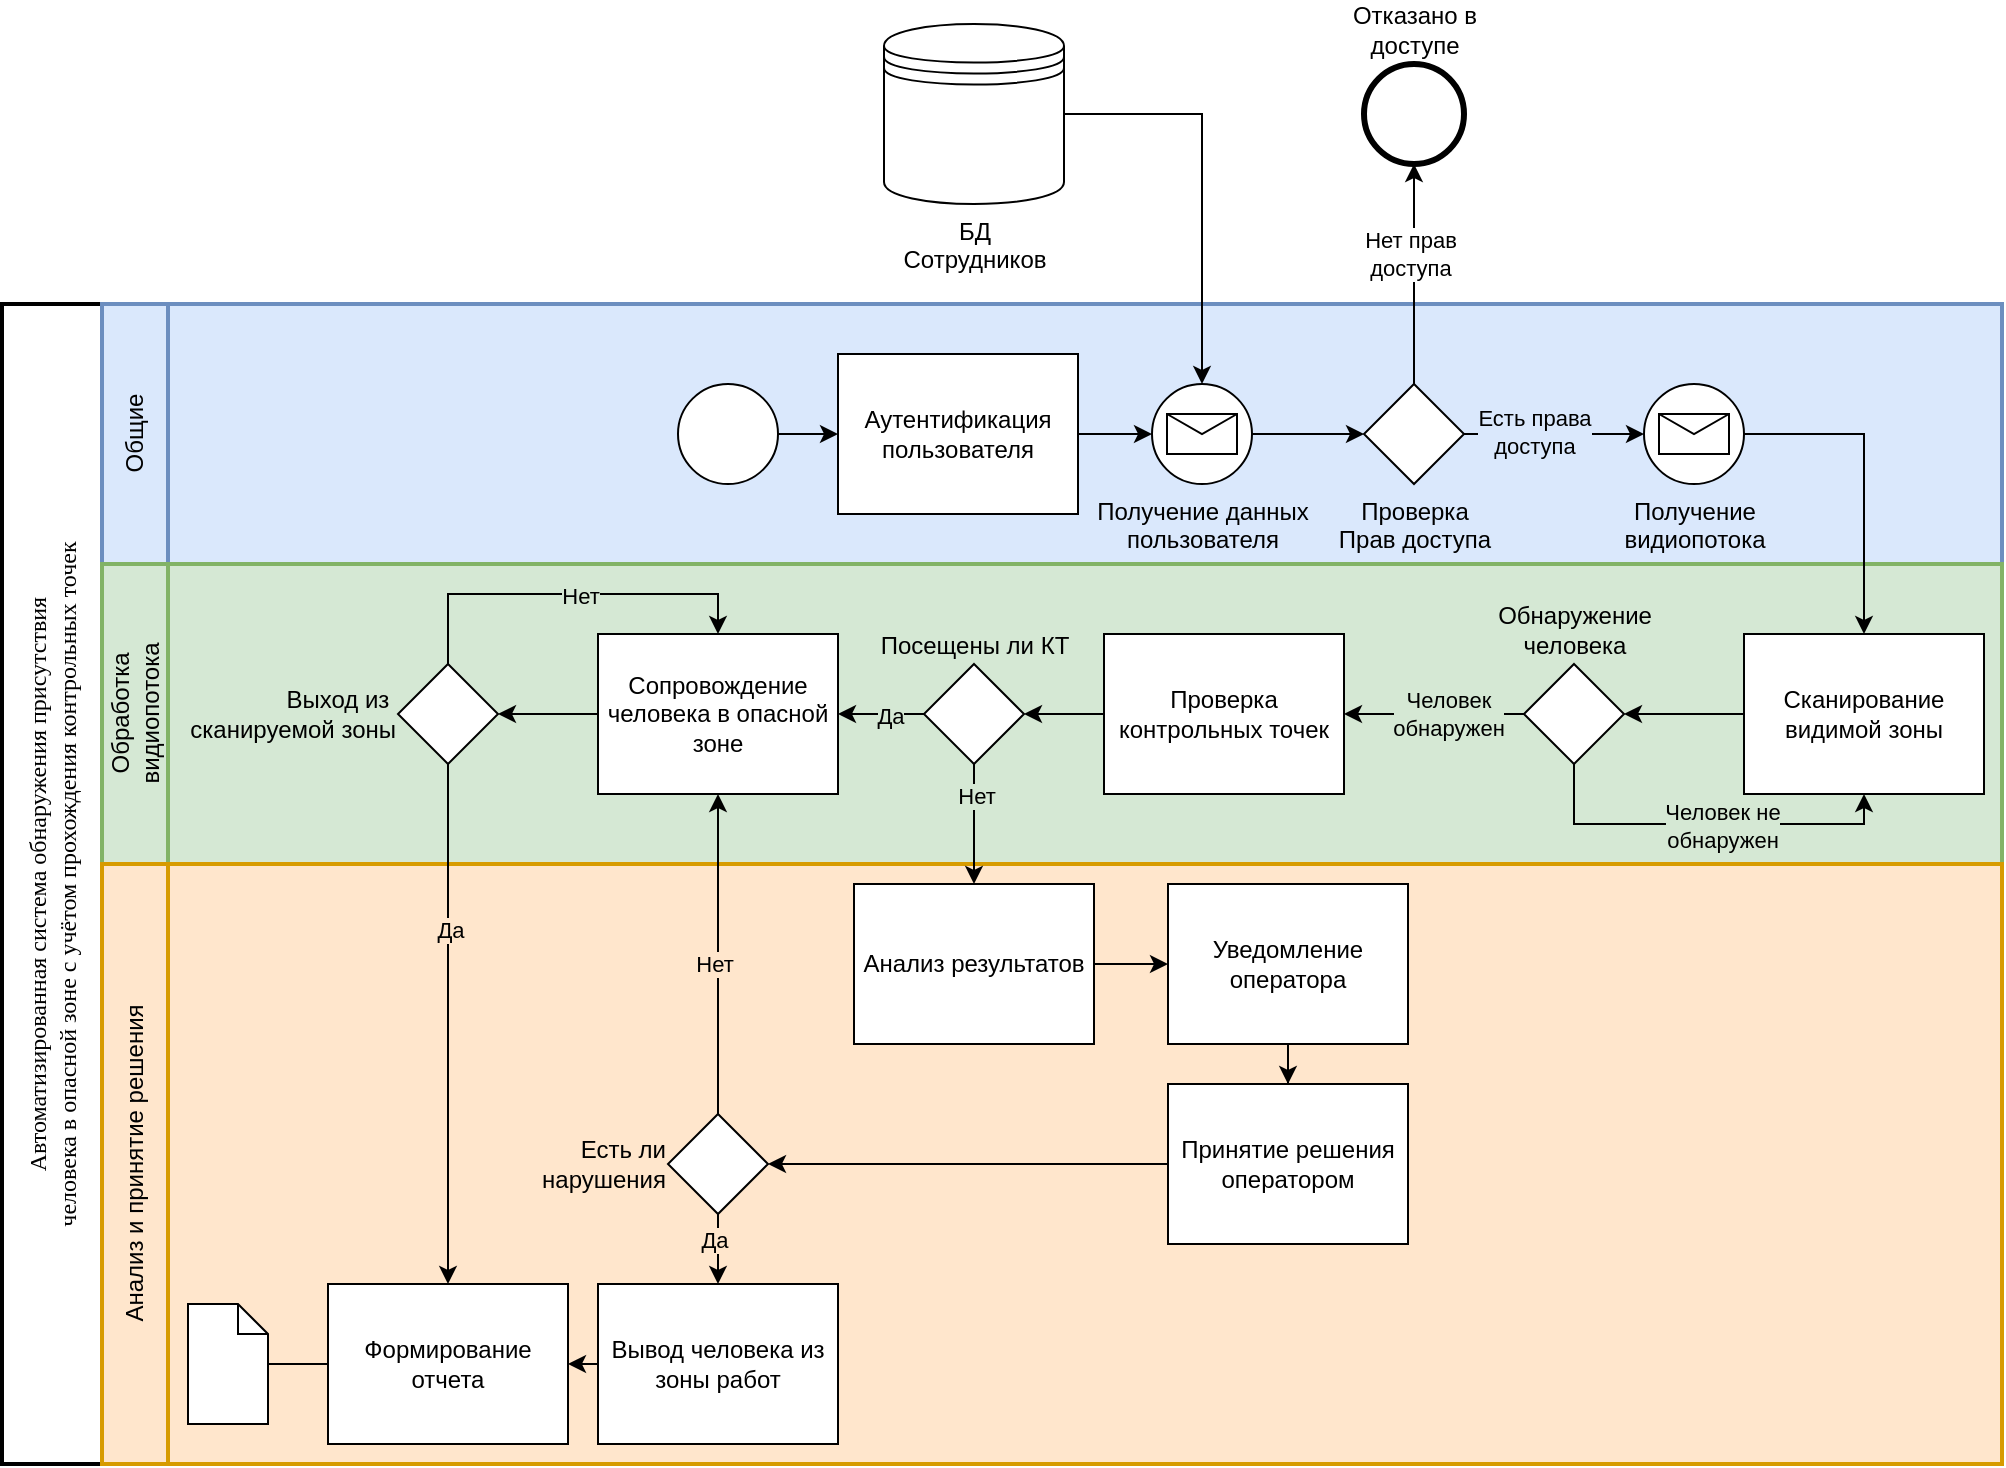 <mxfile version="26.1.1">
  <diagram name="Страница — 1" id="LbkgBgplBeoE2gLHZYDo">
    <mxGraphModel dx="1050" dy="1790" grid="1" gridSize="10" guides="1" tooltips="1" connect="1" arrows="1" fold="1" page="1" pageScale="1" pageWidth="827" pageHeight="1169" math="0" shadow="0">
      <root>
        <mxCell id="0" />
        <mxCell id="1" parent="0" />
        <mxCell id="i0CUWE8irL7tC8bBNl_r-1" value="&lt;span style=&quot;font-family: &amp;quot;Times New Roman&amp;quot;, serif;&quot;&gt;&lt;font&gt;Автоматизированная система обнаружения присутствия&lt;br&gt;человека в опасной зоне с учётом прохождения контрольных точек&lt;br&gt;&lt;/font&gt;&lt;/span&gt;" style="swimlane;html=1;startSize=50;fontStyle=0;collapsible=0;horizontal=0;swimlaneLine=1;swimlaneFillColor=#ffffff;strokeWidth=2;whiteSpace=wrap;" parent="1" vertex="1">
          <mxGeometry x="37" y="20" width="1000" height="580" as="geometry" />
        </mxCell>
        <mxCell id="i0CUWE8irL7tC8bBNl_r-3" value="Общие" style="swimlane;html=1;startSize=33;fontStyle=0;collapsible=0;horizontal=0;swimlaneLine=1;swimlaneFillColor=#DAE8FC;strokeWidth=2;whiteSpace=wrap;fillColor=#dae8fc;strokeColor=#6c8ebf;" parent="i0CUWE8irL7tC8bBNl_r-1" vertex="1">
          <mxGeometry x="50" width="950" height="130" as="geometry" />
        </mxCell>
        <mxCell id="i0CUWE8irL7tC8bBNl_r-9" value="Обработка&lt;div&gt;видиопотока&lt;/div&gt;" style="swimlane;html=1;startSize=33;fontStyle=0;collapsible=0;horizontal=0;swimlaneLine=1;swimlaneFillColor=#D5E8D4;strokeWidth=2;whiteSpace=wrap;fillColor=#d5e8d4;strokeColor=#82b366;" parent="i0CUWE8irL7tC8bBNl_r-1" vertex="1">
          <mxGeometry x="50" y="130" width="950" height="150" as="geometry" />
        </mxCell>
        <mxCell id="i0CUWE8irL7tC8bBNl_r-62" style="edgeStyle=orthogonalEdgeStyle;rounded=0;orthogonalLoop=1;jettySize=auto;html=1;exitX=0;exitY=0.5;exitDx=0;exitDy=0;exitPerimeter=0;entryX=1;entryY=0.5;entryDx=0;entryDy=0;entryPerimeter=0;" parent="i0CUWE8irL7tC8bBNl_r-9" source="i0CUWE8irL7tC8bBNl_r-5" target="i0CUWE8irL7tC8bBNl_r-61" edge="1">
          <mxGeometry relative="1" as="geometry" />
        </mxCell>
        <mxCell id="i0CUWE8irL7tC8bBNl_r-66" style="edgeStyle=orthogonalEdgeStyle;rounded=0;orthogonalLoop=1;jettySize=auto;html=1;exitX=0;exitY=0.5;exitDx=0;exitDy=0;exitPerimeter=0;entryX=1;entryY=0.5;entryDx=0;entryDy=0;entryPerimeter=0;" parent="i0CUWE8irL7tC8bBNl_r-9" source="i0CUWE8irL7tC8bBNl_r-61" target="i0CUWE8irL7tC8bBNl_r-65" edge="1">
          <mxGeometry relative="1" as="geometry" />
        </mxCell>
        <mxCell id="i0CUWE8irL7tC8bBNl_r-67" value="Человек&lt;div&gt;обнаружен&lt;/div&gt;" style="edgeLabel;html=1;align=center;verticalAlign=middle;resizable=0;points=[];labelBackgroundColor=#D5E8D4;" parent="i0CUWE8irL7tC8bBNl_r-66" vertex="1" connectable="0">
          <mxGeometry x="-0.153" relative="1" as="geometry">
            <mxPoint as="offset" />
          </mxGeometry>
        </mxCell>
        <mxCell id="i0CUWE8irL7tC8bBNl_r-69" style="edgeStyle=orthogonalEdgeStyle;rounded=0;orthogonalLoop=1;jettySize=auto;html=1;exitX=0;exitY=0.5;exitDx=0;exitDy=0;exitPerimeter=0;entryX=1;entryY=0.5;entryDx=0;entryDy=0;entryPerimeter=0;" parent="i0CUWE8irL7tC8bBNl_r-9" source="i0CUWE8irL7tC8bBNl_r-65" target="i0CUWE8irL7tC8bBNl_r-68" edge="1">
          <mxGeometry relative="1" as="geometry" />
        </mxCell>
        <mxCell id="i0CUWE8irL7tC8bBNl_r-25" style="edgeStyle=orthogonalEdgeStyle;rounded=0;orthogonalLoop=1;jettySize=auto;html=1;exitX=1;exitY=0.5;exitDx=0;exitDy=0;exitPerimeter=0;entryX=0.5;entryY=0;entryDx=0;entryDy=0;entryPerimeter=0;" parent="i0CUWE8irL7tC8bBNl_r-9" source="i0CUWE8irL7tC8bBNl_r-11" target="i0CUWE8irL7tC8bBNl_r-5" edge="1">
          <mxGeometry relative="1" as="geometry" />
        </mxCell>
        <mxCell id="i0CUWE8irL7tC8bBNl_r-24" style="edgeStyle=orthogonalEdgeStyle;rounded=0;orthogonalLoop=1;jettySize=auto;html=1;exitX=1;exitY=0.5;exitDx=0;exitDy=0;exitPerimeter=0;entryX=0;entryY=0.5;entryDx=0;entryDy=0;entryPerimeter=0;" parent="i0CUWE8irL7tC8bBNl_r-9" source="i0CUWE8irL7tC8bBNl_r-22" target="i0CUWE8irL7tC8bBNl_r-11" edge="1">
          <mxGeometry relative="1" as="geometry" />
        </mxCell>
        <mxCell id="i0CUWE8irL7tC8bBNl_r-29" value="Есть права&lt;div&gt;доступа&lt;/div&gt;" style="edgeLabel;html=1;align=center;verticalAlign=middle;resizable=0;points=[];labelBackgroundColor=#DAE8FC;" parent="i0CUWE8irL7tC8bBNl_r-24" vertex="1" connectable="0">
          <mxGeometry x="-0.22" y="1" relative="1" as="geometry">
            <mxPoint as="offset" />
          </mxGeometry>
        </mxCell>
        <mxCell id="i0CUWE8irL7tC8bBNl_r-23" style="edgeStyle=orthogonalEdgeStyle;rounded=0;orthogonalLoop=1;jettySize=auto;html=1;exitX=1;exitY=0.5;exitDx=0;exitDy=0;exitPerimeter=0;entryX=0;entryY=0.5;entryDx=0;entryDy=0;entryPerimeter=0;" parent="i0CUWE8irL7tC8bBNl_r-9" source="i0CUWE8irL7tC8bBNl_r-19" target="i0CUWE8irL7tC8bBNl_r-22" edge="1">
          <mxGeometry relative="1" as="geometry" />
        </mxCell>
        <mxCell id="i0CUWE8irL7tC8bBNl_r-20" style="edgeStyle=orthogonalEdgeStyle;rounded=0;orthogonalLoop=1;jettySize=auto;html=1;entryX=0;entryY=0.5;entryDx=0;entryDy=0;entryPerimeter=0;" parent="i0CUWE8irL7tC8bBNl_r-9" source="i0CUWE8irL7tC8bBNl_r-13" target="i0CUWE8irL7tC8bBNl_r-19" edge="1">
          <mxGeometry relative="1" as="geometry" />
        </mxCell>
        <mxCell id="i0CUWE8irL7tC8bBNl_r-16" style="edgeStyle=orthogonalEdgeStyle;rounded=0;orthogonalLoop=1;jettySize=auto;html=1;entryX=0;entryY=0.5;entryDx=0;entryDy=0;entryPerimeter=0;" parent="i0CUWE8irL7tC8bBNl_r-9" source="i0CUWE8irL7tC8bBNl_r-10" target="i0CUWE8irL7tC8bBNl_r-13" edge="1">
          <mxGeometry relative="1" as="geometry" />
        </mxCell>
        <mxCell id="i0CUWE8irL7tC8bBNl_r-70" style="edgeStyle=orthogonalEdgeStyle;rounded=0;orthogonalLoop=1;jettySize=auto;html=1;entryX=0.5;entryY=1;entryDx=0;entryDy=0;entryPerimeter=0;exitX=0.5;exitY=1;exitDx=0;exitDy=0;exitPerimeter=0;" parent="i0CUWE8irL7tC8bBNl_r-9" source="i0CUWE8irL7tC8bBNl_r-61" target="i0CUWE8irL7tC8bBNl_r-5" edge="1">
          <mxGeometry relative="1" as="geometry">
            <Array as="points">
              <mxPoint x="751" y="130" />
              <mxPoint x="896" y="130" />
            </Array>
          </mxGeometry>
        </mxCell>
        <mxCell id="i0CUWE8irL7tC8bBNl_r-71" value="Человек не&lt;div&gt;обнаружен&lt;/div&gt;" style="edgeLabel;html=1;align=center;verticalAlign=middle;resizable=0;points=[];labelBackgroundColor=#D5E8D4;" parent="i0CUWE8irL7tC8bBNl_r-70" vertex="1" connectable="0">
          <mxGeometry x="0.096" y="-1" relative="1" as="geometry">
            <mxPoint as="offset" />
          </mxGeometry>
        </mxCell>
        <mxCell id="i0CUWE8irL7tC8bBNl_r-75" style="edgeStyle=orthogonalEdgeStyle;rounded=0;orthogonalLoop=1;jettySize=auto;html=1;entryX=1;entryY=0.5;entryDx=0;entryDy=0;entryPerimeter=0;" parent="i0CUWE8irL7tC8bBNl_r-9" source="i0CUWE8irL7tC8bBNl_r-68" target="i0CUWE8irL7tC8bBNl_r-74" edge="1">
          <mxGeometry relative="1" as="geometry" />
        </mxCell>
        <mxCell id="i0CUWE8irL7tC8bBNl_r-76" value="Да" style="edgeLabel;html=1;align=center;verticalAlign=middle;resizable=0;points=[];labelBackgroundColor=#D5E8D4;" parent="i0CUWE8irL7tC8bBNl_r-75" vertex="1" connectable="0">
          <mxGeometry x="-0.176" y="1" relative="1" as="geometry">
            <mxPoint as="offset" />
          </mxGeometry>
        </mxCell>
        <mxCell id="i0CUWE8irL7tC8bBNl_r-78" style="edgeStyle=orthogonalEdgeStyle;rounded=0;orthogonalLoop=1;jettySize=auto;html=1;exitX=0;exitY=0.5;exitDx=0;exitDy=0;exitPerimeter=0;entryX=1;entryY=0.5;entryDx=0;entryDy=0;entryPerimeter=0;" parent="i0CUWE8irL7tC8bBNl_r-9" source="i0CUWE8irL7tC8bBNl_r-74" target="i0CUWE8irL7tC8bBNl_r-77" edge="1">
          <mxGeometry relative="1" as="geometry" />
        </mxCell>
        <mxCell id="i0CUWE8irL7tC8bBNl_r-79" style="edgeStyle=orthogonalEdgeStyle;rounded=0;orthogonalLoop=1;jettySize=auto;html=1;entryX=0.5;entryY=0;entryDx=0;entryDy=0;entryPerimeter=0;exitX=0.5;exitY=0;exitDx=0;exitDy=0;exitPerimeter=0;" parent="i0CUWE8irL7tC8bBNl_r-9" source="i0CUWE8irL7tC8bBNl_r-77" target="i0CUWE8irL7tC8bBNl_r-74" edge="1">
          <mxGeometry relative="1" as="geometry" />
        </mxCell>
        <mxCell id="i0CUWE8irL7tC8bBNl_r-80" value="Нет" style="edgeLabel;html=1;align=center;verticalAlign=middle;resizable=0;points=[];labelBackgroundColor=#D5E8D4;" parent="i0CUWE8irL7tC8bBNl_r-79" vertex="1" connectable="0">
          <mxGeometry x="0.063" y="-1" relative="1" as="geometry">
            <mxPoint as="offset" />
          </mxGeometry>
        </mxCell>
        <mxCell id="i0CUWE8irL7tC8bBNl_r-77" value="Выход из&amp;nbsp;&lt;div&gt;сканируемой зоны&lt;/div&gt;" style="points=[[0.25,0.25,0],[0.5,0,0],[0.75,0.25,0],[1,0.5,0],[0.75,0.75,0],[0.5,1,0],[0.25,0.75,0],[0,0.5,0]];shape=mxgraph.bpmn.gateway2;html=1;verticalLabelPosition=middle;labelBackgroundColor=#D5E8D4;verticalAlign=middle;align=right;perimeter=rhombusPerimeter;outlineConnect=0;outline=none;symbol=none;labelPosition=left;" parent="i0CUWE8irL7tC8bBNl_r-9" vertex="1">
          <mxGeometry x="148" y="50" width="50" height="50" as="geometry" />
        </mxCell>
        <mxCell id="i0CUWE8irL7tC8bBNl_r-74" value="Сопровождение человека в опасной зоне" style="points=[[0.25,0,0],[0.5,0,0],[0.75,0,0],[1,0.25,0],[1,0.5,0],[1,0.75,0],[0.75,1,0],[0.5,1,0],[0.25,1,0],[0,0.75,0],[0,0.5,0],[0,0.25,0]];shape=mxgraph.bpmn.task2;whiteSpace=wrap;rectStyle=rounded;size=10;html=1;container=1;expand=0;collapsible=0;taskMarker=abstract;" parent="i0CUWE8irL7tC8bBNl_r-9" vertex="1">
          <mxGeometry x="248" y="35" width="120" height="80" as="geometry" />
        </mxCell>
        <mxCell id="i0CUWE8irL7tC8bBNl_r-10" value="" style="points=[[0.145,0.145,0],[0.5,0,0],[0.855,0.145,0],[1,0.5,0],[0.855,0.855,0],[0.5,1,0],[0.145,0.855,0],[0,0.5,0]];shape=mxgraph.bpmn.event;html=1;verticalLabelPosition=bottom;labelBackgroundColor=#ffffff;verticalAlign=top;align=center;perimeter=ellipsePerimeter;outlineConnect=0;aspect=fixed;outline=standard;symbol=general;" parent="i0CUWE8irL7tC8bBNl_r-9" vertex="1">
          <mxGeometry x="288" y="-90" width="50" height="50" as="geometry" />
        </mxCell>
        <mxCell id="i0CUWE8irL7tC8bBNl_r-13" value="Аутентификация пользователя" style="points=[[0.25,0,0],[0.5,0,0],[0.75,0,0],[1,0.25,0],[1,0.5,0],[1,0.75,0],[0.75,1,0],[0.5,1,0],[0.25,1,0],[0,0.75,0],[0,0.5,0],[0,0.25,0]];shape=mxgraph.bpmn.task2;whiteSpace=wrap;rectStyle=rounded;size=10;html=1;container=1;expand=0;collapsible=0;taskMarker=abstract;" parent="i0CUWE8irL7tC8bBNl_r-9" vertex="1">
          <mxGeometry x="368" y="-105" width="120" height="80" as="geometry" />
        </mxCell>
        <mxCell id="i0CUWE8irL7tC8bBNl_r-19" value="Получение данных&lt;div&gt;пользователя&lt;/div&gt;" style="points=[[0.145,0.145,0],[0.5,0,0],[0.855,0.145,0],[1,0.5,0],[0.855,0.855,0],[0.5,1,0],[0.145,0.855,0],[0,0.5,0]];shape=mxgraph.bpmn.event;html=1;verticalLabelPosition=bottom;labelBackgroundColor=#DAE8FC;verticalAlign=top;align=center;perimeter=ellipsePerimeter;outlineConnect=0;aspect=fixed;outline=standard;symbol=message;" parent="i0CUWE8irL7tC8bBNl_r-9" vertex="1">
          <mxGeometry x="525" y="-90" width="50" height="50" as="geometry" />
        </mxCell>
        <mxCell id="i0CUWE8irL7tC8bBNl_r-68" value="Посещены ли КТ" style="points=[[0.25,0.25,0],[0.5,0,0],[0.75,0.25,0],[1,0.5,0],[0.75,0.75,0],[0.5,1,0],[0.25,0.75,0],[0,0.5,0]];shape=mxgraph.bpmn.gateway2;html=1;verticalLabelPosition=top;labelBackgroundColor=#D5E8D4;verticalAlign=bottom;align=center;perimeter=rhombusPerimeter;outlineConnect=0;outline=none;symbol=none;labelPosition=center;" parent="i0CUWE8irL7tC8bBNl_r-9" vertex="1">
          <mxGeometry x="411" y="50" width="50" height="50" as="geometry" />
        </mxCell>
        <mxCell id="i0CUWE8irL7tC8bBNl_r-65" value="Проверка контрольных точек" style="points=[[0.25,0,0],[0.5,0,0],[0.75,0,0],[1,0.25,0],[1,0.5,0],[1,0.75,0],[0.75,1,0],[0.5,1,0],[0.25,1,0],[0,0.75,0],[0,0.5,0],[0,0.25,0]];shape=mxgraph.bpmn.task2;whiteSpace=wrap;rectStyle=rounded;size=10;html=1;container=1;expand=0;collapsible=0;taskMarker=abstract;" parent="i0CUWE8irL7tC8bBNl_r-9" vertex="1">
          <mxGeometry x="501" y="35" width="120" height="80" as="geometry" />
        </mxCell>
        <mxCell id="i0CUWE8irL7tC8bBNl_r-22" value="Проверка&lt;div&gt;Прав доступа&lt;/div&gt;" style="points=[[0.25,0.25,0],[0.5,0,0],[0.75,0.25,0],[1,0.5,0],[0.75,0.75,0],[0.5,1,0],[0.25,0.75,0],[0,0.5,0]];shape=mxgraph.bpmn.gateway2;html=1;verticalLabelPosition=bottom;labelBackgroundColor=#DAE8FC;verticalAlign=top;align=center;perimeter=rhombusPerimeter;outlineConnect=0;outline=none;symbol=none;" parent="i0CUWE8irL7tC8bBNl_r-9" vertex="1">
          <mxGeometry x="631" y="-90" width="50" height="50" as="geometry" />
        </mxCell>
        <mxCell id="i0CUWE8irL7tC8bBNl_r-11" value="Получение&lt;div&gt;видиопотока&lt;/div&gt;" style="points=[[0.145,0.145,0],[0.5,0,0],[0.855,0.145,0],[1,0.5,0],[0.855,0.855,0],[0.5,1,0],[0.145,0.855,0],[0,0.5,0]];shape=mxgraph.bpmn.event;html=1;verticalLabelPosition=bottom;labelBackgroundColor=#DAE8FC;verticalAlign=top;align=center;perimeter=ellipsePerimeter;outlineConnect=0;aspect=fixed;outline=standard;symbol=message;" parent="i0CUWE8irL7tC8bBNl_r-9" vertex="1">
          <mxGeometry x="771" y="-90" width="50" height="50" as="geometry" />
        </mxCell>
        <mxCell id="i0CUWE8irL7tC8bBNl_r-61" value="Обнаружение&lt;div&gt;человека&lt;/div&gt;" style="points=[[0.25,0.25,0],[0.5,0,0],[0.75,0.25,0],[1,0.5,0],[0.75,0.75,0],[0.5,1,0],[0.25,0.75,0],[0,0.5,0]];shape=mxgraph.bpmn.gateway2;html=1;verticalLabelPosition=top;labelBackgroundColor=#D5E8D4;verticalAlign=bottom;align=center;perimeter=rhombusPerimeter;outlineConnect=0;outline=none;symbol=none;labelPosition=center;" parent="i0CUWE8irL7tC8bBNl_r-9" vertex="1">
          <mxGeometry x="711" y="50" width="50" height="50" as="geometry" />
        </mxCell>
        <mxCell id="i0CUWE8irL7tC8bBNl_r-5" value="Сканирование видимой зоны" style="points=[[0.25,0,0],[0.5,0,0],[0.75,0,0],[1,0.25,0],[1,0.5,0],[1,0.75,0],[0.75,1,0],[0.5,1,0],[0.25,1,0],[0,0.75,0],[0,0.5,0],[0,0.25,0]];shape=mxgraph.bpmn.task2;whiteSpace=wrap;rectStyle=rounded;size=10;html=1;container=1;expand=0;collapsible=0;taskMarker=abstract;" parent="i0CUWE8irL7tC8bBNl_r-9" vertex="1">
          <mxGeometry x="821" y="35" width="120" height="80" as="geometry" />
        </mxCell>
        <mxCell id="i0CUWE8irL7tC8bBNl_r-82" value="Анализ и принятие решения" style="swimlane;html=1;startSize=33;fontStyle=0;collapsible=0;horizontal=0;swimlaneLine=1;swimlaneFillColor=#FFE6CC;strokeWidth=2;whiteSpace=wrap;fillColor=#FFE6CC;strokeColor=#d79b00;" parent="i0CUWE8irL7tC8bBNl_r-1" vertex="1">
          <mxGeometry x="50" y="280" width="950" height="300" as="geometry" />
        </mxCell>
        <mxCell id="i0CUWE8irL7tC8bBNl_r-83" value="Формирование отчета" style="points=[[0.25,0,0],[0.5,0,0],[0.75,0,0],[1,0.25,0],[1,0.5,0],[1,0.75,0],[0.75,1,0],[0.5,1,0],[0.25,1,0],[0,0.75,0],[0,0.5,0],[0,0.25,0]];shape=mxgraph.bpmn.task2;whiteSpace=wrap;rectStyle=rounded;size=10;html=1;container=1;expand=0;collapsible=0;taskMarker=abstract;" parent="i0CUWE8irL7tC8bBNl_r-82" vertex="1">
          <mxGeometry x="113" y="210" width="120" height="80" as="geometry" />
        </mxCell>
        <mxCell id="i0CUWE8irL7tC8bBNl_r-85" value="Анализ результатов" style="points=[[0.25,0,0],[0.5,0,0],[0.75,0,0],[1,0.25,0],[1,0.5,0],[1,0.75,0],[0.75,1,0],[0.5,1,0],[0.25,1,0],[0,0.75,0],[0,0.5,0],[0,0.25,0]];shape=mxgraph.bpmn.task2;whiteSpace=wrap;rectStyle=rounded;size=10;html=1;container=1;expand=0;collapsible=0;taskMarker=abstract;" parent="i0CUWE8irL7tC8bBNl_r-82" vertex="1">
          <mxGeometry x="376" y="10" width="120" height="80" as="geometry" />
        </mxCell>
        <mxCell id="1vHx1IhjNLzCbzcgFe9c-5" value="Уведомление оператора" style="points=[[0.25,0,0],[0.5,0,0],[0.75,0,0],[1,0.25,0],[1,0.5,0],[1,0.75,0],[0.75,1,0],[0.5,1,0],[0.25,1,0],[0,0.75,0],[0,0.5,0],[0,0.25,0]];shape=mxgraph.bpmn.task2;whiteSpace=wrap;rectStyle=rounded;size=10;html=1;container=1;expand=0;collapsible=0;taskMarker=abstract;" parent="i0CUWE8irL7tC8bBNl_r-82" vertex="1">
          <mxGeometry x="533" y="10" width="120" height="80" as="geometry" />
        </mxCell>
        <mxCell id="1vHx1IhjNLzCbzcgFe9c-6" style="edgeStyle=orthogonalEdgeStyle;rounded=0;orthogonalLoop=1;jettySize=auto;html=1;entryX=0;entryY=0.5;entryDx=0;entryDy=0;entryPerimeter=0;" parent="i0CUWE8irL7tC8bBNl_r-82" source="i0CUWE8irL7tC8bBNl_r-85" target="1vHx1IhjNLzCbzcgFe9c-5" edge="1">
          <mxGeometry relative="1" as="geometry" />
        </mxCell>
        <mxCell id="1vHx1IhjNLzCbzcgFe9c-7" value="Принятие решения оператором" style="points=[[0.25,0,0],[0.5,0,0],[0.75,0,0],[1,0.25,0],[1,0.5,0],[1,0.75,0],[0.75,1,0],[0.5,1,0],[0.25,1,0],[0,0.75,0],[0,0.5,0],[0,0.25,0]];shape=mxgraph.bpmn.task2;whiteSpace=wrap;rectStyle=rounded;size=10;html=1;container=1;expand=0;collapsible=0;taskMarker=abstract;" parent="i0CUWE8irL7tC8bBNl_r-82" vertex="1">
          <mxGeometry x="533" y="110" width="120" height="80" as="geometry" />
        </mxCell>
        <mxCell id="1vHx1IhjNLzCbzcgFe9c-9" style="edgeStyle=orthogonalEdgeStyle;rounded=0;orthogonalLoop=1;jettySize=auto;html=1;entryX=0.5;entryY=0;entryDx=0;entryDy=0;entryPerimeter=0;" parent="i0CUWE8irL7tC8bBNl_r-82" source="1vHx1IhjNLzCbzcgFe9c-5" target="1vHx1IhjNLzCbzcgFe9c-7" edge="1">
          <mxGeometry relative="1" as="geometry" />
        </mxCell>
        <mxCell id="1vHx1IhjNLzCbzcgFe9c-15" value="Есть ли&lt;div&gt;нарушения&lt;/div&gt;" style="points=[[0.25,0.25,0],[0.5,0,0],[0.75,0.25,0],[1,0.5,0],[0.75,0.75,0],[0.5,1,0],[0.25,0.75,0],[0,0.5,0]];shape=mxgraph.bpmn.gateway2;html=1;verticalLabelPosition=middle;labelBackgroundColor=#FFE6CC;verticalAlign=middle;align=right;perimeter=rhombusPerimeter;outlineConnect=0;outline=none;symbol=none;labelPosition=left;" parent="i0CUWE8irL7tC8bBNl_r-82" vertex="1">
          <mxGeometry x="283" y="125" width="50" height="50" as="geometry" />
        </mxCell>
        <mxCell id="1vHx1IhjNLzCbzcgFe9c-16" style="edgeStyle=orthogonalEdgeStyle;rounded=0;orthogonalLoop=1;jettySize=auto;html=1;exitX=0;exitY=0.5;exitDx=0;exitDy=0;exitPerimeter=0;entryX=1;entryY=0.5;entryDx=0;entryDy=0;entryPerimeter=0;" parent="i0CUWE8irL7tC8bBNl_r-82" source="1vHx1IhjNLzCbzcgFe9c-7" target="1vHx1IhjNLzCbzcgFe9c-15" edge="1">
          <mxGeometry relative="1" as="geometry" />
        </mxCell>
        <mxCell id="1vHx1IhjNLzCbzcgFe9c-19" value="Вывод человека из зоны работ" style="points=[[0.25,0,0],[0.5,0,0],[0.75,0,0],[1,0.25,0],[1,0.5,0],[1,0.75,0],[0.75,1,0],[0.5,1,0],[0.25,1,0],[0,0.75,0],[0,0.5,0],[0,0.25,0]];shape=mxgraph.bpmn.task2;whiteSpace=wrap;rectStyle=rounded;size=10;html=1;container=1;expand=0;collapsible=0;taskMarker=abstract;" parent="i0CUWE8irL7tC8bBNl_r-82" vertex="1">
          <mxGeometry x="248" y="210" width="120" height="80" as="geometry" />
        </mxCell>
        <mxCell id="1vHx1IhjNLzCbzcgFe9c-20" style="edgeStyle=orthogonalEdgeStyle;rounded=0;orthogonalLoop=1;jettySize=auto;html=1;exitX=0.5;exitY=1;exitDx=0;exitDy=0;exitPerimeter=0;entryX=0.5;entryY=0;entryDx=0;entryDy=0;entryPerimeter=0;" parent="i0CUWE8irL7tC8bBNl_r-82" source="1vHx1IhjNLzCbzcgFe9c-15" target="1vHx1IhjNLzCbzcgFe9c-19" edge="1">
          <mxGeometry relative="1" as="geometry" />
        </mxCell>
        <mxCell id="1vHx1IhjNLzCbzcgFe9c-21" value="Да" style="edgeLabel;html=1;align=center;verticalAlign=middle;resizable=0;points=[];labelBackgroundColor=#FFE6CC;" parent="1vHx1IhjNLzCbzcgFe9c-20" vertex="1" connectable="0">
          <mxGeometry x="-0.278" y="-2" relative="1" as="geometry">
            <mxPoint as="offset" />
          </mxGeometry>
        </mxCell>
        <mxCell id="1vHx1IhjNLzCbzcgFe9c-22" style="edgeStyle=orthogonalEdgeStyle;rounded=0;orthogonalLoop=1;jettySize=auto;html=1;exitX=0;exitY=0.5;exitDx=0;exitDy=0;exitPerimeter=0;entryX=1;entryY=0.5;entryDx=0;entryDy=0;entryPerimeter=0;" parent="i0CUWE8irL7tC8bBNl_r-82" source="1vHx1IhjNLzCbzcgFe9c-19" target="i0CUWE8irL7tC8bBNl_r-83" edge="1">
          <mxGeometry relative="1" as="geometry" />
        </mxCell>
        <mxCell id="2" value="" style="shape=mxgraph.bpmn.data;labelPosition=center;verticalLabelPosition=bottom;align=center;verticalAlign=top;size=15;html=1;" parent="i0CUWE8irL7tC8bBNl_r-82" vertex="1">
          <mxGeometry x="43" y="220" width="40" height="60" as="geometry" />
        </mxCell>
        <mxCell id="3" style="edgeStyle=none;html=1;exitX=0;exitY=0.5;exitDx=0;exitDy=0;exitPerimeter=0;endArrow=none;endFill=0;" parent="i0CUWE8irL7tC8bBNl_r-82" source="i0CUWE8irL7tC8bBNl_r-83" target="2" edge="1">
          <mxGeometry relative="1" as="geometry" />
        </mxCell>
        <mxCell id="i0CUWE8irL7tC8bBNl_r-84" style="edgeStyle=orthogonalEdgeStyle;rounded=0;orthogonalLoop=1;jettySize=auto;html=1;exitX=0.5;exitY=1;exitDx=0;exitDy=0;exitPerimeter=0;entryX=0.5;entryY=0;entryDx=0;entryDy=0;entryPerimeter=0;" parent="i0CUWE8irL7tC8bBNl_r-1" source="i0CUWE8irL7tC8bBNl_r-77" target="i0CUWE8irL7tC8bBNl_r-83" edge="1">
          <mxGeometry relative="1" as="geometry" />
        </mxCell>
        <mxCell id="i0CUWE8irL7tC8bBNl_r-87" value="Да" style="edgeLabel;html=1;align=center;verticalAlign=middle;resizable=0;points=[];labelBackgroundColor=#FFE6CC;" parent="i0CUWE8irL7tC8bBNl_r-84" vertex="1" connectable="0">
          <mxGeometry x="-0.365" y="1" relative="1" as="geometry">
            <mxPoint as="offset" />
          </mxGeometry>
        </mxCell>
        <mxCell id="i0CUWE8irL7tC8bBNl_r-86" style="edgeStyle=orthogonalEdgeStyle;rounded=0;orthogonalLoop=1;jettySize=auto;html=1;exitX=0.5;exitY=1;exitDx=0;exitDy=0;exitPerimeter=0;entryX=0.5;entryY=0;entryDx=0;entryDy=0;entryPerimeter=0;" parent="i0CUWE8irL7tC8bBNl_r-1" source="i0CUWE8irL7tC8bBNl_r-68" target="i0CUWE8irL7tC8bBNl_r-85" edge="1">
          <mxGeometry relative="1" as="geometry" />
        </mxCell>
        <mxCell id="i0CUWE8irL7tC8bBNl_r-88" value="Нет" style="edgeLabel;html=1;align=center;verticalAlign=middle;resizable=0;points=[];labelBackgroundColor=#D5E8D4;" parent="i0CUWE8irL7tC8bBNl_r-86" vertex="1" connectable="0">
          <mxGeometry x="-0.459" y="1" relative="1" as="geometry">
            <mxPoint as="offset" />
          </mxGeometry>
        </mxCell>
        <mxCell id="1vHx1IhjNLzCbzcgFe9c-17" style="edgeStyle=orthogonalEdgeStyle;rounded=0;orthogonalLoop=1;jettySize=auto;html=1;exitX=0.5;exitY=0;exitDx=0;exitDy=0;exitPerimeter=0;entryX=0.5;entryY=1;entryDx=0;entryDy=0;entryPerimeter=0;" parent="i0CUWE8irL7tC8bBNl_r-1" source="1vHx1IhjNLzCbzcgFe9c-15" target="i0CUWE8irL7tC8bBNl_r-74" edge="1">
          <mxGeometry relative="1" as="geometry" />
        </mxCell>
        <mxCell id="1vHx1IhjNLzCbzcgFe9c-18" value="Нет" style="edgeLabel;html=1;align=center;verticalAlign=middle;resizable=0;points=[];labelBackgroundColor=#FFE6CC;" parent="1vHx1IhjNLzCbzcgFe9c-17" vertex="1" connectable="0">
          <mxGeometry x="-0.062" y="2" relative="1" as="geometry">
            <mxPoint as="offset" />
          </mxGeometry>
        </mxCell>
        <mxCell id="i0CUWE8irL7tC8bBNl_r-26" value="Отказано в&lt;div&gt;доступе&lt;/div&gt;" style="points=[[0.145,0.145,0],[0.5,0,0],[0.855,0.145,0],[1,0.5,0],[0.855,0.855,0],[0.5,1,0],[0.145,0.855,0],[0,0.5,0]];shape=mxgraph.bpmn.event;html=1;verticalLabelPosition=top;labelBackgroundColor=#ffffff;verticalAlign=bottom;align=center;perimeter=ellipsePerimeter;outlineConnect=0;aspect=fixed;outline=end;symbol=terminate2;labelPosition=center;" parent="1" vertex="1">
          <mxGeometry x="718" y="-100" width="50" height="50" as="geometry" />
        </mxCell>
        <mxCell id="i0CUWE8irL7tC8bBNl_r-27" style="edgeStyle=orthogonalEdgeStyle;rounded=0;orthogonalLoop=1;jettySize=auto;html=1;exitX=0.5;exitY=0;exitDx=0;exitDy=0;exitPerimeter=0;entryX=0.5;entryY=1;entryDx=0;entryDy=0;entryPerimeter=0;" parent="1" source="i0CUWE8irL7tC8bBNl_r-22" target="i0CUWE8irL7tC8bBNl_r-26" edge="1">
          <mxGeometry relative="1" as="geometry" />
        </mxCell>
        <mxCell id="i0CUWE8irL7tC8bBNl_r-28" value="Нет прав&lt;div&gt;доступа&lt;/div&gt;" style="edgeLabel;html=1;align=center;verticalAlign=middle;resizable=0;points=[];" parent="i0CUWE8irL7tC8bBNl_r-27" vertex="1" connectable="0">
          <mxGeometry x="0.193" y="2" relative="1" as="geometry">
            <mxPoint as="offset" />
          </mxGeometry>
        </mxCell>
        <mxCell id="i0CUWE8irL7tC8bBNl_r-18" value="БД&lt;div&gt;Сотрудников&lt;/div&gt;" style="shape=datastore;html=1;labelPosition=center;verticalLabelPosition=bottom;align=center;verticalAlign=top;" parent="1" vertex="1">
          <mxGeometry x="478" y="-120" width="90" height="90" as="geometry" />
        </mxCell>
        <mxCell id="i0CUWE8irL7tC8bBNl_r-21" style="edgeStyle=orthogonalEdgeStyle;rounded=0;orthogonalLoop=1;jettySize=auto;html=1;entryX=0.5;entryY=0;entryDx=0;entryDy=0;entryPerimeter=0;" parent="1" source="i0CUWE8irL7tC8bBNl_r-18" target="i0CUWE8irL7tC8bBNl_r-19" edge="1">
          <mxGeometry relative="1" as="geometry" />
        </mxCell>
      </root>
    </mxGraphModel>
  </diagram>
</mxfile>
